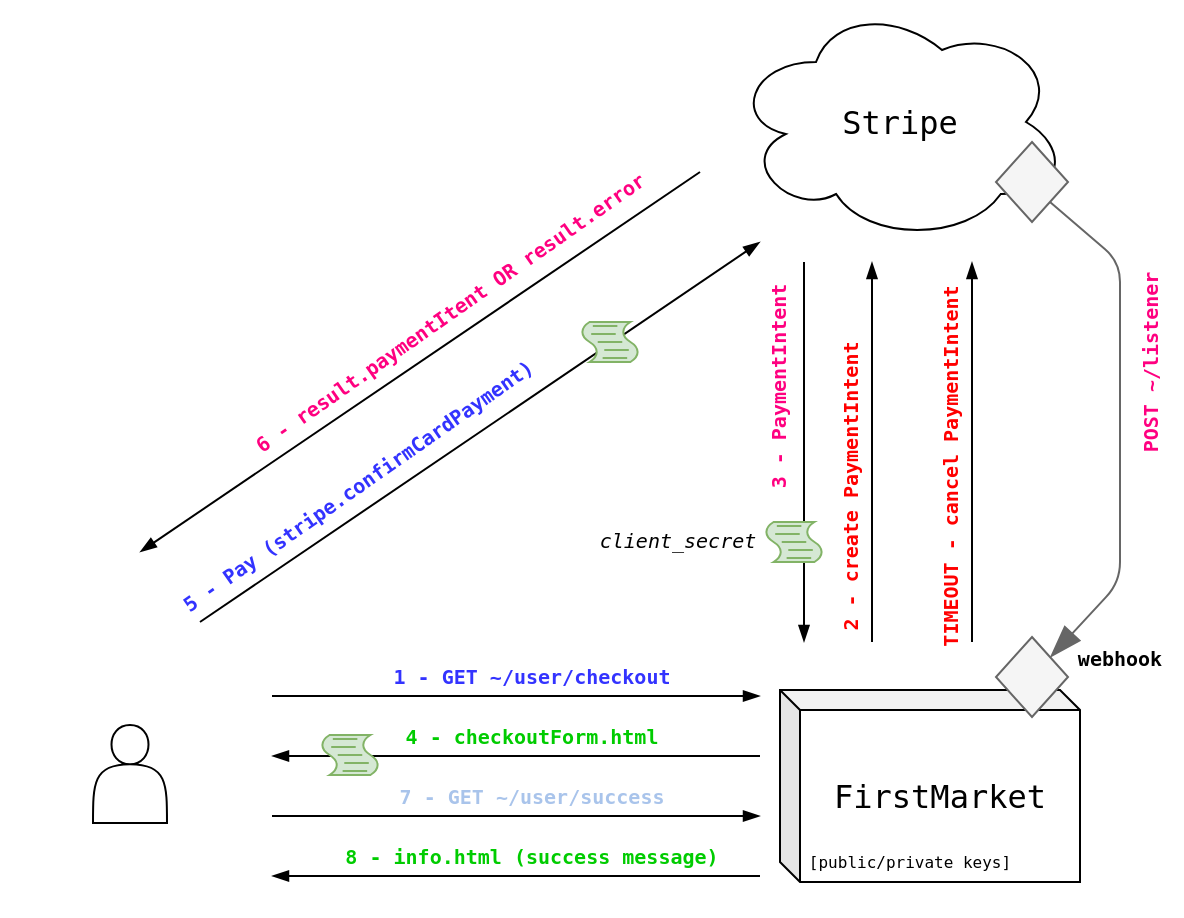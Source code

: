 <mxfile version="13.4.2" type="device"><diagram id="WtqXxqM5ryKhH50uXPpK" name="Page-1"><mxGraphModel dx="969" dy="505" grid="1" gridSize="10" guides="1" tooltips="1" connect="1" arrows="1" fold="1" page="1" pageScale="1" pageWidth="827" pageHeight="1169" math="0" shadow="0"><root><mxCell id="0"/><mxCell id="1" parent="0"/><mxCell id="HXmOIpXdoNOe7opn1vvZ-2" value="&lt;pre style=&quot;font-size: 16px&quot;&gt;&lt;font style=&quot;font-size: 16px&quot;&gt;FirstMarket&lt;br&gt;&lt;/font&gt;&lt;/pre&gt;" style="shape=cube;whiteSpace=wrap;html=1;boundedLbl=1;backgroundOutline=1;darkOpacity=0.05;darkOpacity2=0.1;size=10;" parent="1" vertex="1"><mxGeometry x="500" y="364" width="150" height="96" as="geometry"/></mxCell><mxCell id="HXmOIpXdoNOe7opn1vvZ-8" value="" style="shape=image;html=1;verticalAlign=top;verticalLabelPosition=bottom;labelBackgroundColor=#ffffff;imageAspect=0;aspect=fixed;image=https://cdn1.iconfinder.com/data/icons/seo-outline-colored-free/128/laptop-128.png" parent="1" vertex="1"><mxGeometry x="110" y="347" width="130" height="130" as="geometry"/></mxCell><mxCell id="HXmOIpXdoNOe7opn1vvZ-13" value="" style="shape=actor;whiteSpace=wrap;html=1;" parent="1" vertex="1"><mxGeometry x="156.5" y="381.5" width="37" height="49" as="geometry"/></mxCell><mxCell id="HXmOIpXdoNOe7opn1vvZ-14" value="" style="endArrow=blockThin;html=1;endFill=1;" parent="1" edge="1"><mxGeometry width="50" height="50" relative="1" as="geometry"><mxPoint x="246" y="367" as="sourcePoint"/><mxPoint x="490" y="367" as="targetPoint"/></mxGeometry></mxCell><mxCell id="HXmOIpXdoNOe7opn1vvZ-15" value="&lt;pre style=&quot;font-size: 10px&quot;&gt;&lt;font color=&quot;#3333FF&quot;&gt;&lt;b&gt;&lt;font style=&quot;font-size: 10px&quot;&gt;1 - GET ~/user/checkout&lt;/font&gt;&lt;/b&gt;&lt;/font&gt;&lt;/pre&gt;" style="text;html=1;strokeColor=none;fillColor=none;align=center;verticalAlign=middle;whiteSpace=wrap;rounded=0;" parent="1" vertex="1"><mxGeometry x="331" y="347" width="90" height="20" as="geometry"/></mxCell><mxCell id="HXmOIpXdoNOe7opn1vvZ-16" value="" style="endArrow=blockThin;html=1;endFill=1;" parent="1" edge="1"><mxGeometry width="50" height="50" relative="1" as="geometry"><mxPoint x="546" y="340" as="sourcePoint"/><mxPoint x="546" y="150" as="targetPoint"/></mxGeometry></mxCell><mxCell id="HXmOIpXdoNOe7opn1vvZ-17" value="" style="endArrow=blockThin;html=1;endFill=1;" parent="1" edge="1"><mxGeometry width="50" height="50" relative="1" as="geometry"><mxPoint x="512" y="150" as="sourcePoint"/><mxPoint x="512" y="340" as="targetPoint"/></mxGeometry></mxCell><mxCell id="HXmOIpXdoNOe7opn1vvZ-18" value="&lt;pre style=&quot;font-size: 10px&quot;&gt;&lt;font color=&quot;#FF0000&quot;&gt;&lt;b&gt;2 - create PaymentIntent&lt;/b&gt;&lt;/font&gt;&lt;/pre&gt;" style="text;html=1;strokeColor=none;fillColor=none;align=center;verticalAlign=middle;whiteSpace=wrap;rounded=0;rotation=-90;" parent="1" vertex="1"><mxGeometry x="490" y="252" width="90" height="20" as="geometry"/></mxCell><mxCell id="HXmOIpXdoNOe7opn1vvZ-19" value="&lt;pre style=&quot;font-size: 10px&quot;&gt;&lt;font color=&quot;#FF0080&quot;&gt;&lt;b&gt;3 - PaymentIntent&lt;/b&gt;&lt;/font&gt;&lt;/pre&gt;" style="text;html=1;strokeColor=none;fillColor=none;align=center;verticalAlign=middle;whiteSpace=wrap;rounded=0;rotation=-90;" parent="1" vertex="1"><mxGeometry x="454" y="202" width="90" height="20" as="geometry"/></mxCell><mxCell id="HXmOIpXdoNOe7opn1vvZ-21" value="" style="endArrow=none;html=1;endFill=0;startArrow=blockThin;startFill=1;" parent="1" edge="1"><mxGeometry width="50" height="50" relative="1" as="geometry"><mxPoint x="246" y="397" as="sourcePoint"/><mxPoint x="490" y="397" as="targetPoint"/></mxGeometry></mxCell><mxCell id="HXmOIpXdoNOe7opn1vvZ-22" value="&lt;pre style=&quot;font-size: 10px&quot;&gt;&lt;font color=&quot;#00CC00&quot;&gt;&lt;b&gt;&lt;font style=&quot;font-size: 10px&quot;&gt;4 - checkout&lt;/font&gt;Form.html&lt;/b&gt;&lt;/font&gt;&lt;/pre&gt;" style="text;html=1;strokeColor=none;fillColor=none;align=center;verticalAlign=middle;whiteSpace=wrap;rounded=0;" parent="1" vertex="1"><mxGeometry x="331" y="377" width="90" height="20" as="geometry"/></mxCell><mxCell id="HXmOIpXdoNOe7opn1vvZ-24" value="&lt;pre style=&quot;font-size: 10px&quot;&gt;&lt;font color=&quot;#3333FF&quot;&gt;&lt;b&gt;5 - Pay (stripe.confirmCardPayment)&lt;/b&gt;&lt;/font&gt;&lt;/pre&gt;" style="text;html=1;strokeColor=none;fillColor=none;align=center;verticalAlign=middle;whiteSpace=wrap;rounded=0;rotation=-35;" parent="1" vertex="1"><mxGeometry x="243.5" y="252" width="90" height="20" as="geometry"/></mxCell><mxCell id="HXmOIpXdoNOe7opn1vvZ-25" value="" style="endArrow=none;html=1;endFill=0;startArrow=blockThin;startFill=1;" parent="1" edge="1"><mxGeometry width="50" height="50" relative="1" as="geometry"><mxPoint x="180" y="295" as="sourcePoint"/><mxPoint x="460" y="105" as="targetPoint"/></mxGeometry></mxCell><mxCell id="HXmOIpXdoNOe7opn1vvZ-27" value="&lt;pre style=&quot;font-size: 10px&quot;&gt;&lt;b&gt;&lt;font color=&quot;#FF0080&quot;&gt;6 - result.paymentItent OR result.error&lt;/font&gt;&lt;/b&gt;&lt;/pre&gt;" style="text;html=1;strokeColor=none;fillColor=none;align=center;verticalAlign=middle;whiteSpace=wrap;rounded=0;rotation=-35;" parent="1" vertex="1"><mxGeometry x="290" y="165" width="90" height="20" as="geometry"/></mxCell><mxCell id="HXmOIpXdoNOe7opn1vvZ-28" value="" style="endArrow=blockThin;html=1;endFill=1;" parent="1" edge="1"><mxGeometry width="50" height="50" relative="1" as="geometry"><mxPoint x="246" y="427" as="sourcePoint"/><mxPoint x="490" y="427" as="targetPoint"/></mxGeometry></mxCell><mxCell id="HXmOIpXdoNOe7opn1vvZ-29" value="&lt;pre style=&quot;font-size: 10px&quot;&gt;&lt;font color=&quot;#A9C4EB&quot;&gt;&lt;b&gt;&lt;font style=&quot;font-size: 10px&quot;&gt;7 - GET ~/user/success&lt;/font&gt;&lt;/b&gt;&lt;/font&gt;&lt;/pre&gt;" style="text;html=1;strokeColor=none;fillColor=none;align=center;verticalAlign=middle;whiteSpace=wrap;rounded=0;" parent="1" vertex="1"><mxGeometry x="331" y="407" width="90" height="20" as="geometry"/></mxCell><mxCell id="HXmOIpXdoNOe7opn1vvZ-30" value="" style="endArrow=none;html=1;endFill=0;startArrow=blockThin;startFill=1;" parent="1" edge="1"><mxGeometry width="50" height="50" relative="1" as="geometry"><mxPoint x="246" y="457" as="sourcePoint"/><mxPoint x="490" y="457" as="targetPoint"/></mxGeometry></mxCell><mxCell id="HXmOIpXdoNOe7opn1vvZ-31" value="&lt;pre style=&quot;font-size: 10px&quot;&gt;&lt;font color=&quot;#00CC00&quot;&gt;&lt;b&gt;&lt;font style=&quot;font-size: 10px&quot;&gt;8 - info.html (success message&lt;/font&gt;)&lt;/b&gt;&lt;/font&gt;&lt;/pre&gt;" style="text;html=1;strokeColor=none;fillColor=none;align=center;verticalAlign=middle;whiteSpace=wrap;rounded=0;" parent="1" vertex="1"><mxGeometry x="331" y="437" width="90" height="20" as="geometry"/></mxCell><mxCell id="HXmOIpXdoNOe7opn1vvZ-32" value="" style="endArrow=blockThin;html=1;endFill=1;startArrow=none;startFill=0;" parent="1" edge="1"><mxGeometry width="50" height="50" relative="1" as="geometry"><mxPoint x="210" y="330" as="sourcePoint"/><mxPoint x="490" y="140" as="targetPoint"/></mxGeometry></mxCell><mxCell id="HXmOIpXdoNOe7opn1vvZ-1" value="&lt;pre style=&quot;font-size: 16px&quot;&gt;&lt;font style=&quot;font-size: 16px&quot;&gt;Stripe&lt;/font&gt;&lt;/pre&gt;" style="ellipse;shape=cloud;whiteSpace=wrap;html=1;" parent="1" vertex="1"><mxGeometry x="476" y="20" width="168" height="120" as="geometry"/></mxCell><mxCell id="HXmOIpXdoNOe7opn1vvZ-43" value="" style="rhombus;whiteSpace=wrap;html=1;fillColor=#f5f5f5;strokeColor=#666666;fontColor=#333333;" parent="1" vertex="1"><mxGeometry x="608" y="90" width="36" height="40" as="geometry"/></mxCell><mxCell id="HXmOIpXdoNOe7opn1vvZ-44" value="" style="rhombus;whiteSpace=wrap;html=1;fillColor=#f5f5f5;strokeColor=#666666;fontColor=#333333;" parent="1" vertex="1"><mxGeometry x="608" y="337.5" width="36" height="40" as="geometry"/></mxCell><mxCell id="HXmOIpXdoNOe7opn1vvZ-47" value="" style="endArrow=blockThin;html=1;fillColor=#f5f5f5;exitX=1;exitY=1;exitDx=0;exitDy=0;endFill=1;strokeColor=#666666;endSize=14;rounded=1;" parent="1" source="HXmOIpXdoNOe7opn1vvZ-43" target="HXmOIpXdoNOe7opn1vvZ-44" edge="1"><mxGeometry width="50" height="50" relative="1" as="geometry"><mxPoint x="420" y="320" as="sourcePoint"/><mxPoint x="470" y="270" as="targetPoint"/><Array as="points"><mxPoint x="670" y="150"/><mxPoint x="670" y="310"/></Array></mxGeometry></mxCell><mxCell id="HXmOIpXdoNOe7opn1vvZ-48" value="&lt;pre style=&quot;font-size: 8px&quot;&gt;&lt;font style=&quot;font-size: 8px&quot;&gt;[public/private keys&lt;/font&gt;]&lt;/pre&gt;" style="text;html=1;strokeColor=none;fillColor=none;align=center;verticalAlign=middle;whiteSpace=wrap;rounded=0;" parent="1" vertex="1"><mxGeometry x="510" y="439.5" width="110" height="20" as="geometry"/></mxCell><mxCell id="HXmOIpXdoNOe7opn1vvZ-50" value="&lt;pre style=&quot;font-size: 10px&quot;&gt;&lt;b&gt;&lt;font style=&quot;font-size: 10px&quot; color=&quot;#FF0080&quot;&gt;POST ~/listener&lt;/font&gt;&lt;/b&gt;&lt;/pre&gt;" style="text;html=1;strokeColor=none;fillColor=none;align=center;verticalAlign=middle;whiteSpace=wrap;rounded=0;rotation=-90;" parent="1" vertex="1"><mxGeometry x="640" y="190" width="90" height="20" as="geometry"/></mxCell><mxCell id="HXmOIpXdoNOe7opn1vvZ-51" value="&lt;div style=&quot;font-size: 10px&quot;&gt;&lt;pre&gt;&lt;b&gt;webhook&lt;/b&gt;&lt;/pre&gt;&lt;/div&gt;" style="text;html=1;strokeColor=none;fillColor=none;align=center;verticalAlign=middle;whiteSpace=wrap;rounded=0;rotation=0;" parent="1" vertex="1"><mxGeometry x="640" y="338" width="60" height="20" as="geometry"/></mxCell><mxCell id="HXmOIpXdoNOe7opn1vvZ-52" value="" style="endArrow=blockThin;html=1;endFill=1;" parent="1" edge="1"><mxGeometry width="50" height="50" relative="1" as="geometry"><mxPoint x="596" y="340" as="sourcePoint"/><mxPoint x="596" y="150" as="targetPoint"/></mxGeometry></mxCell><mxCell id="HXmOIpXdoNOe7opn1vvZ-53" value="&lt;pre style=&quot;font-size: 10px&quot;&gt;&lt;font color=&quot;#FF0000&quot;&gt;&lt;b&gt;TIMEOUT - cancel PaymentIntent&lt;/b&gt;&lt;/font&gt;&lt;/pre&gt;" style="text;html=1;strokeColor=none;fillColor=none;align=center;verticalAlign=middle;whiteSpace=wrap;rounded=0;rotation=-90;" parent="1" vertex="1"><mxGeometry x="540" y="242" width="90" height="20" as="geometry"/></mxCell><mxCell id="HXmOIpXdoNOe7opn1vvZ-54" value="" style="shape=mxgraph.bpmn.script_task;html=1;outlineConnect=0;fillColor=#d5e8d4;strokeColor=#82b366;" parent="1" vertex="1"><mxGeometry x="492" y="280" width="30" height="20" as="geometry"/></mxCell><mxCell id="HXmOIpXdoNOe7opn1vvZ-55" value="&lt;div style=&quot;font-size: 10px&quot;&gt;&lt;pre&gt;&lt;i&gt;&lt;font style=&quot;font-size: 10px&quot;&gt;client_secret&lt;/font&gt;&lt;/i&gt;&lt;/pre&gt;&lt;/div&gt;" style="text;html=1;align=center;verticalAlign=middle;whiteSpace=wrap;rounded=0;rotation=0;" parent="1" vertex="1"><mxGeometry x="419.25" y="280" width="59.75" height="18" as="geometry"/></mxCell><mxCell id="HXmOIpXdoNOe7opn1vvZ-58" value="" style="shape=mxgraph.bpmn.script_task;html=1;outlineConnect=0;fillColor=#d5e8d4;strokeColor=#82b366;" parent="1" vertex="1"><mxGeometry x="270" y="386.5" width="30" height="20" as="geometry"/></mxCell><mxCell id="HXmOIpXdoNOe7opn1vvZ-59" value="" style="shape=mxgraph.bpmn.script_task;html=1;outlineConnect=0;fillColor=#d5e8d4;strokeColor=#82b366;" parent="1" vertex="1"><mxGeometry x="400" y="180" width="30" height="20" as="geometry"/></mxCell></root></mxGraphModel></diagram></mxfile>